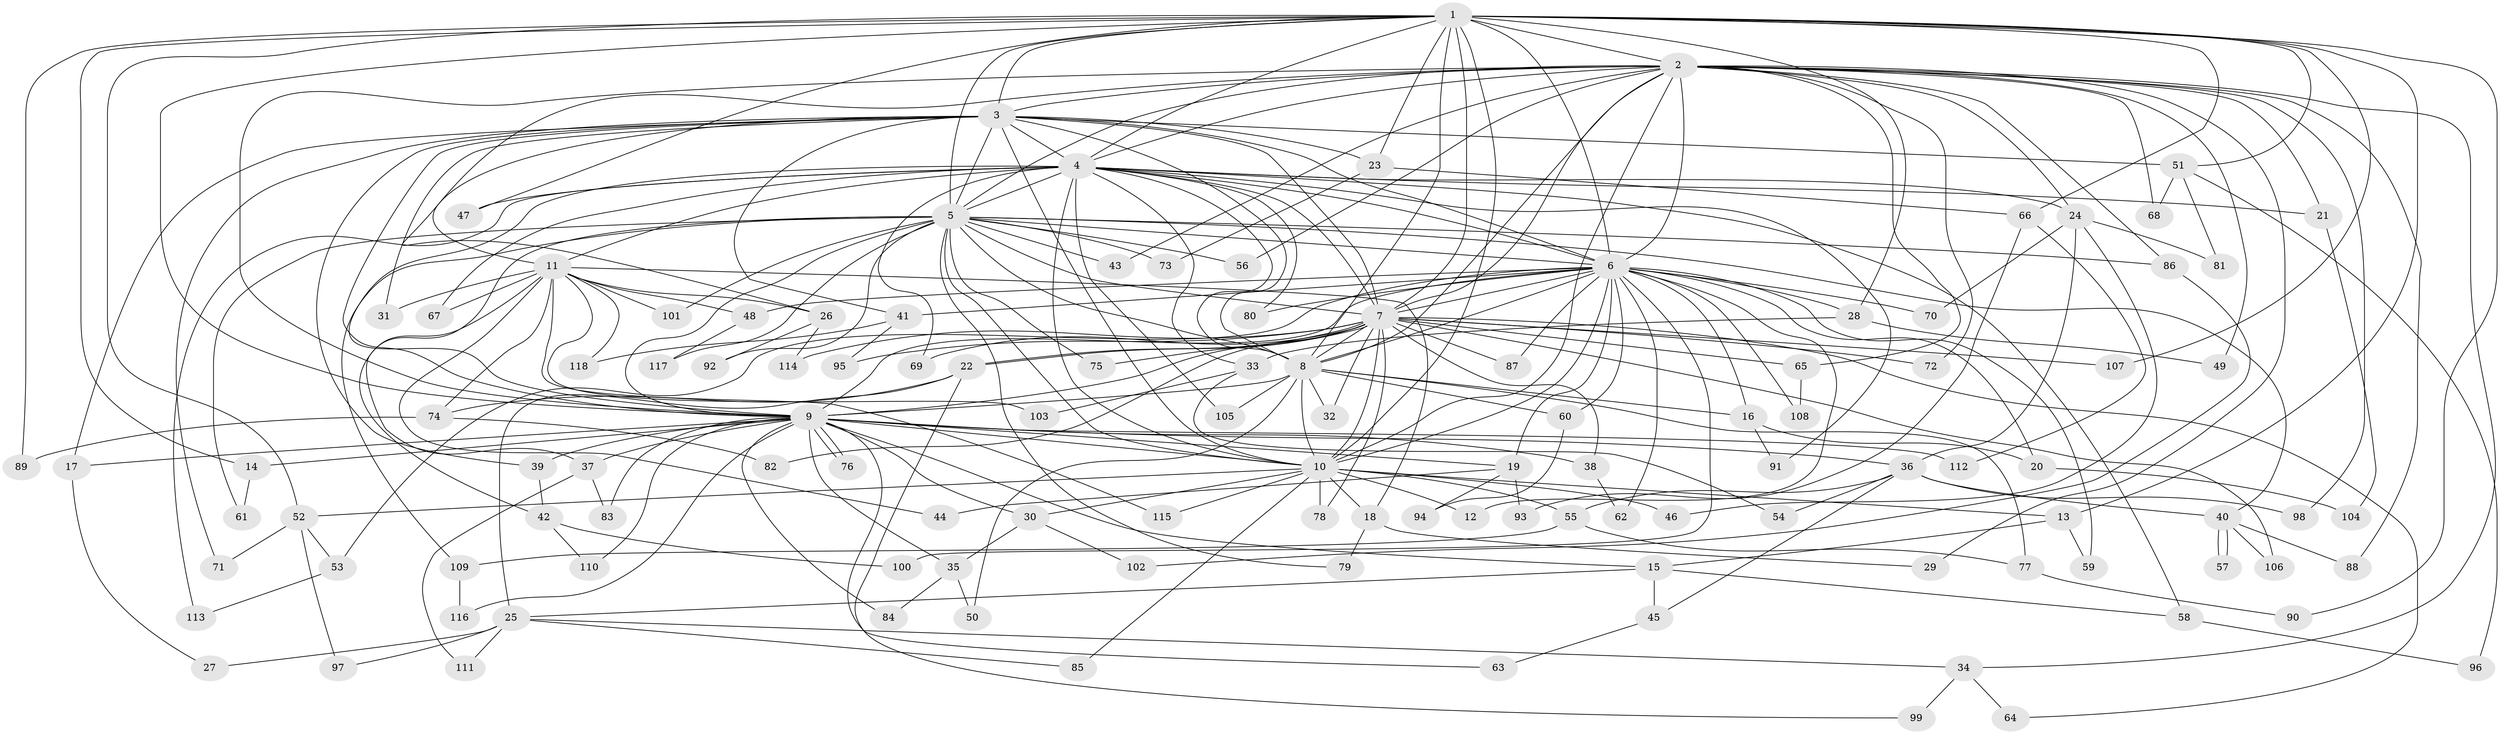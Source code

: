 // Generated by graph-tools (version 1.1) at 2025/25/03/09/25 03:25:39]
// undirected, 118 vertices, 261 edges
graph export_dot {
graph [start="1"]
  node [color=gray90,style=filled];
  1;
  2;
  3;
  4;
  5;
  6;
  7;
  8;
  9;
  10;
  11;
  12;
  13;
  14;
  15;
  16;
  17;
  18;
  19;
  20;
  21;
  22;
  23;
  24;
  25;
  26;
  27;
  28;
  29;
  30;
  31;
  32;
  33;
  34;
  35;
  36;
  37;
  38;
  39;
  40;
  41;
  42;
  43;
  44;
  45;
  46;
  47;
  48;
  49;
  50;
  51;
  52;
  53;
  54;
  55;
  56;
  57;
  58;
  59;
  60;
  61;
  62;
  63;
  64;
  65;
  66;
  67;
  68;
  69;
  70;
  71;
  72;
  73;
  74;
  75;
  76;
  77;
  78;
  79;
  80;
  81;
  82;
  83;
  84;
  85;
  86;
  87;
  88;
  89;
  90;
  91;
  92;
  93;
  94;
  95;
  96;
  97;
  98;
  99;
  100;
  101;
  102;
  103;
  104;
  105;
  106;
  107;
  108;
  109;
  110;
  111;
  112;
  113;
  114;
  115;
  116;
  117;
  118;
  1 -- 2;
  1 -- 3;
  1 -- 4;
  1 -- 5;
  1 -- 6;
  1 -- 7;
  1 -- 8;
  1 -- 9;
  1 -- 10;
  1 -- 13;
  1 -- 14;
  1 -- 23;
  1 -- 28;
  1 -- 47;
  1 -- 51;
  1 -- 52;
  1 -- 66;
  1 -- 89;
  1 -- 90;
  1 -- 107;
  2 -- 3;
  2 -- 4;
  2 -- 5;
  2 -- 6;
  2 -- 7;
  2 -- 8;
  2 -- 9;
  2 -- 10;
  2 -- 21;
  2 -- 24;
  2 -- 26;
  2 -- 29;
  2 -- 34;
  2 -- 43;
  2 -- 49;
  2 -- 56;
  2 -- 65;
  2 -- 68;
  2 -- 72;
  2 -- 86;
  2 -- 88;
  2 -- 98;
  3 -- 4;
  3 -- 5;
  3 -- 6;
  3 -- 7;
  3 -- 8;
  3 -- 9;
  3 -- 10;
  3 -- 11;
  3 -- 17;
  3 -- 23;
  3 -- 31;
  3 -- 39;
  3 -- 41;
  3 -- 51;
  3 -- 71;
  4 -- 5;
  4 -- 6;
  4 -- 7;
  4 -- 8;
  4 -- 9;
  4 -- 10;
  4 -- 11;
  4 -- 21;
  4 -- 24;
  4 -- 33;
  4 -- 47;
  4 -- 58;
  4 -- 67;
  4 -- 69;
  4 -- 80;
  4 -- 91;
  4 -- 105;
  4 -- 113;
  5 -- 6;
  5 -- 7;
  5 -- 8;
  5 -- 9;
  5 -- 10;
  5 -- 37;
  5 -- 40;
  5 -- 43;
  5 -- 56;
  5 -- 61;
  5 -- 73;
  5 -- 75;
  5 -- 79;
  5 -- 86;
  5 -- 92;
  5 -- 101;
  5 -- 109;
  5 -- 117;
  6 -- 7;
  6 -- 8;
  6 -- 9;
  6 -- 10;
  6 -- 12;
  6 -- 16;
  6 -- 19;
  6 -- 20;
  6 -- 28;
  6 -- 41;
  6 -- 48;
  6 -- 53;
  6 -- 59;
  6 -- 60;
  6 -- 62;
  6 -- 70;
  6 -- 80;
  6 -- 87;
  6 -- 100;
  6 -- 108;
  7 -- 8;
  7 -- 9;
  7 -- 10;
  7 -- 22;
  7 -- 22;
  7 -- 32;
  7 -- 38;
  7 -- 64;
  7 -- 65;
  7 -- 69;
  7 -- 72;
  7 -- 75;
  7 -- 78;
  7 -- 82;
  7 -- 87;
  7 -- 95;
  7 -- 106;
  7 -- 107;
  7 -- 114;
  8 -- 9;
  8 -- 10;
  8 -- 16;
  8 -- 32;
  8 -- 50;
  8 -- 60;
  8 -- 77;
  8 -- 105;
  9 -- 10;
  9 -- 14;
  9 -- 15;
  9 -- 17;
  9 -- 19;
  9 -- 30;
  9 -- 35;
  9 -- 36;
  9 -- 37;
  9 -- 38;
  9 -- 39;
  9 -- 63;
  9 -- 76;
  9 -- 76;
  9 -- 83;
  9 -- 84;
  9 -- 110;
  9 -- 112;
  9 -- 116;
  10 -- 12;
  10 -- 13;
  10 -- 18;
  10 -- 30;
  10 -- 46;
  10 -- 52;
  10 -- 55;
  10 -- 78;
  10 -- 85;
  10 -- 115;
  11 -- 18;
  11 -- 26;
  11 -- 31;
  11 -- 42;
  11 -- 44;
  11 -- 48;
  11 -- 67;
  11 -- 74;
  11 -- 101;
  11 -- 103;
  11 -- 115;
  11 -- 118;
  13 -- 15;
  13 -- 59;
  14 -- 61;
  15 -- 25;
  15 -- 45;
  15 -- 58;
  16 -- 20;
  16 -- 91;
  17 -- 27;
  18 -- 29;
  18 -- 79;
  19 -- 44;
  19 -- 93;
  19 -- 94;
  20 -- 104;
  21 -- 104;
  22 -- 25;
  22 -- 74;
  22 -- 99;
  23 -- 66;
  23 -- 73;
  24 -- 36;
  24 -- 46;
  24 -- 70;
  24 -- 81;
  25 -- 27;
  25 -- 34;
  25 -- 85;
  25 -- 97;
  25 -- 111;
  26 -- 92;
  26 -- 114;
  28 -- 33;
  28 -- 49;
  30 -- 35;
  30 -- 102;
  33 -- 54;
  33 -- 103;
  34 -- 64;
  34 -- 99;
  35 -- 50;
  35 -- 84;
  36 -- 40;
  36 -- 45;
  36 -- 54;
  36 -- 55;
  36 -- 98;
  37 -- 83;
  37 -- 111;
  38 -- 62;
  39 -- 42;
  40 -- 57;
  40 -- 57;
  40 -- 88;
  40 -- 106;
  41 -- 95;
  41 -- 118;
  42 -- 100;
  42 -- 110;
  45 -- 63;
  48 -- 117;
  51 -- 68;
  51 -- 81;
  51 -- 96;
  52 -- 53;
  52 -- 71;
  52 -- 97;
  53 -- 113;
  55 -- 77;
  55 -- 109;
  58 -- 96;
  60 -- 94;
  65 -- 108;
  66 -- 93;
  66 -- 112;
  74 -- 82;
  74 -- 89;
  77 -- 90;
  86 -- 102;
  109 -- 116;
}
